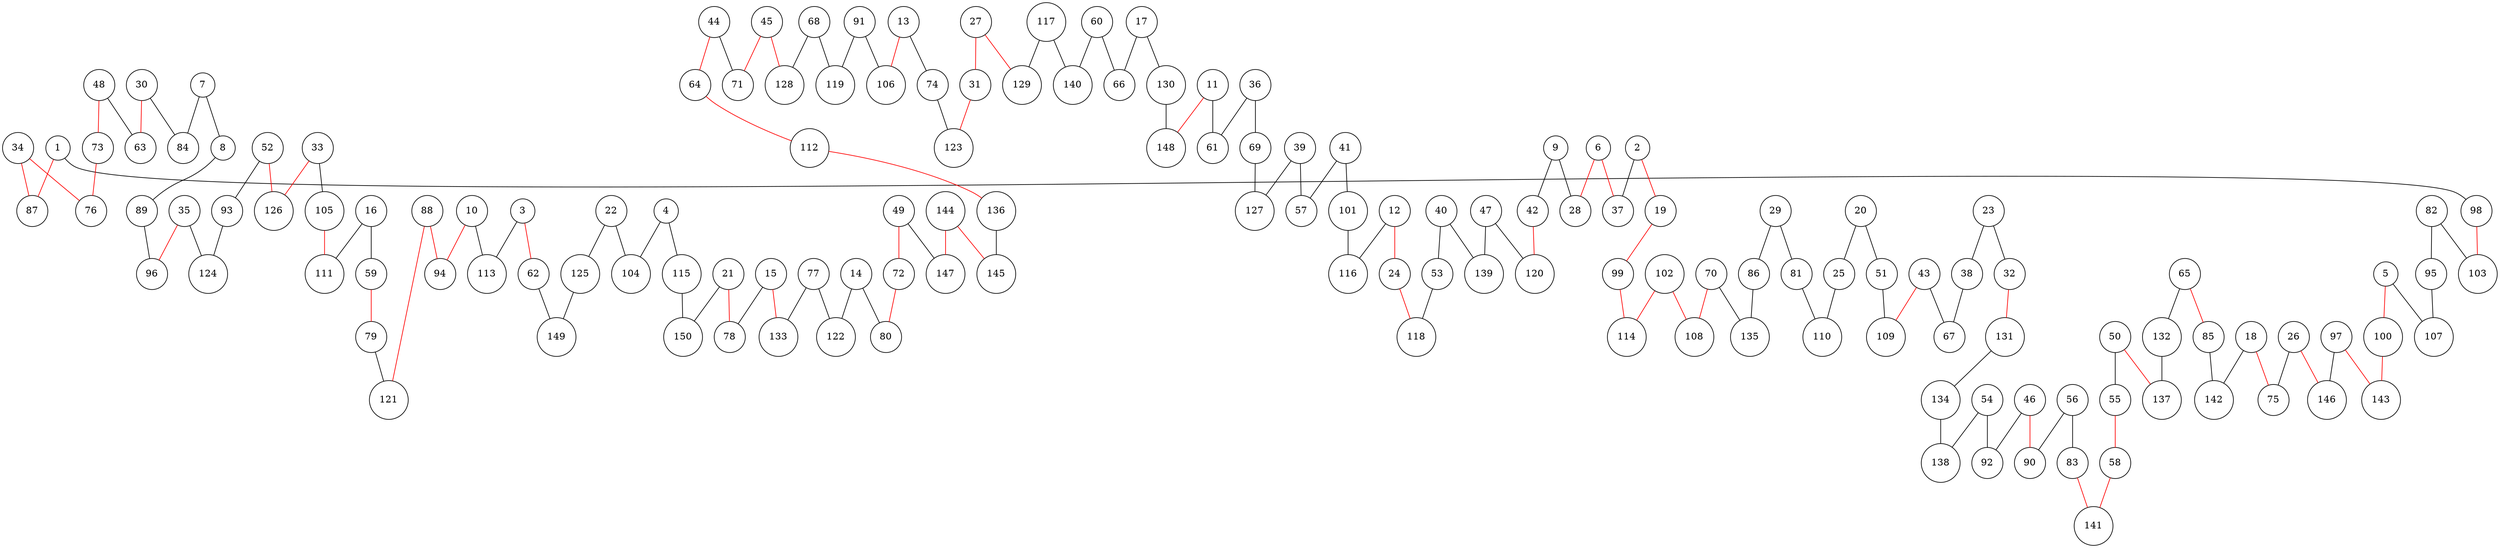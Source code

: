 graph ch150 {
	node [shape=circle fillcolor=white]
	1 [ pos = "1.070403,15.473337!"]
	2 [ pos = "17.502303,14.132669!"]
	3 [ pos = "1.090184,10.096625!"]
	4 [ pos = "1.527918,3.759195!"]
	5 [ pos = "4.090149,18.061076!"]
	6 [ pos = "19.725748,13.395577!"]
	7 [ pos = "3.223497,15.136220!"]
	8 [ pos = "4.045175,14.432919!"]
	9 [ pos = "18.899667,12.749494!"]
	10 [ pos = "2.824434,10.995623!"]
	11 [ pos = "19.938547,5.157585!"]
	12 [ pos = "15.338401,8.211936!"]
	13 [ pos = "5.500969,0.584369!"]
	14 [ pos = "8.084956,6.570059!"]
	15 [ pos = "6.885267,8.048578!"]
	16 [ pos = "7.059753,9.219271!"]
	17 [ pos = "18.576023,1.782125!"]
	18 [ pos = "10.091405,19.063659!"]
	19 [ pos = "18.108887,15.294098!"]
	20 [ pos = "13.960988,12.507889!"]
	21 [ pos = "4.042783,6.530959!"]
	22 [ pos = "0.496421,6.868557!"]
	23 [ pos = "11.366327,6.614630!"]
	24 [ pos = "16.175982,8.073501!"]
	25 [ pos = "13.606060,13.395685!"]
	26 [ pos = "9.218159,15.733723!"]
	27 [ pos = "11.366327,2.137379!"]
	28 [ pos = "19.237331,12.376251!"]
	29 [ pos = "16.331330,15.160349!"]
	30 [ pos = "2.992065,13.804046!"]
	31 [ pos = "10.198446,1.934069!"]
	32 [ pos = "11.447763,7.252775!"]
	33 [ pos = "8.071149,12.203434!"]
	34 [ pos = "1.680444,14.500185!"]
	35 [ pos = "5.425030,13.162452!"]
	36 [ pos = "18.867103,6.479378!"]
	37 [ pos = "18.270090,13.358259!"]
	38 [ pos = "11.865719,6.670250!"]
	39 [ pos = "15.646513,4.621880!"]
	40 [ pos = "17.630354,9.701864!"]
	41 [ pos = "14.148181,4.234848!"]
	42 [ pos = "18.011843,12.392609!"]
	43 [ pos = "13.468938,8.983704!"]
	44 [ pos = "3.952441,3.921676!"]
	45 [ pos = "2.618437,3.145515!"]
	46 [ pos = "11.170158,12.121648!"]
	47 [ pos = "16.158153,12.269814!"]
	48 [ pos = "1.558884,12.538326!"]
	49 [ pos = "9.559195,4.397102!"]
	50 [ pos = "15.182289,17.508351!"]
	51 [ pos = "13.601401,11.029699!"]
	52 [ pos = "6.542394,11.734786!"]
	53 [ pos = "16.536081,9.186936!"]
	54 [ pos = "10.261551,11.563840!"]
	55 [ pos = "13.908183,16.955286!"]
	56 [ pos = "9.811320,14.561400!"]
	57 [ pos = "15.163236,3.936547!"]
	58 [ pos = "14.261036,16.474033!"]
	59 [ pos = "6.413330,8.933551!"]
	60 [ pos = "17.035141,2.339060!"]
	61 [ pos = "18.914176,6.205405!"]
	62 [ pos = "1.249088,8.733548!"]
	63 [ pos = "2.271939,12.750256!"]
	64 [ pos = "6.015869,3.737186!"]
	65 [ pos = "12.358570,17.995009!"]
	66 [ pos = "17.818877,1.978143!"]
	67 [ pos = "12.480229,8.089219!"]
	68 [ pos = "1.698731,1.147273!"]
	69 [ pos = "18.038287,6.585578!"]
	70 [ pos = "16.563128,17.183806!"]
	71 [ pos = "3.369725,3.230125!"]
	72 [ pos = "8.513946,4.754946!"]
	73 [ pos = "0.650838,13.023861!"]
	74 [ pos = "7.425179,0.303629!"]
	75 [ pos = "9.788122,17.136692!"]
	76 [ pos = "0.286649,13.978693!"]
	77 [ pos = "9.014315,7.811661!"]
	78 [ pos = "6.310011,7.721729!"]
	79 [ pos = "5.492731,8.982619!"]
	80 [ pos = "7.762392,6.441175!"]
	81 [ pos = "15.173795,14.411434!"]
	82 [ pos = "1.216036,18.765668!"]
	83 [ pos = "11.325409,15.423468!"]
	84 [ pos = "3.392617,14.544262!"]
	85 [ pos = "11.312941,20.000000!"]
	86 [ pos = "15.982435,16.035927!"]
	87 [ pos = "0.647488,15.045568!"]
	88 [ pos = "3.877925,9.315896!"]
	89 [ pos = "4.044120,13.873387!"]
	90 [ pos = "11.343897,13.173151!"]
	91 [ pos = "2.508785,0.560857!"]
	92 [ pos = "10.018748,12.026605!"]
	93 [ pos = "6.195552,13.336857!"]
	94 [ pos = "3.743152,10.039465!"]
	95 [ pos = "2.076600,18.463202!"]
	96 [ pos = "4.134168,13.077851!"]
	97 [ pos = "6.071797,17.008998!"]
	98 [ pos = "1.427191,15.479799!"]
	99 [ pos = "18.775098,15.956568!"]
	100 [ pos = "5.048883,18.541505!"]
	101 [ pos = "14.306094,5.682120!"]
	102 [ pos = "18.135347,17.520978!"]
	103 [ pos = "1.708378,15.771338!"]
	104 [ pos = "0.434990,4.089678!"]
	105 [ pos = "8.091214,10.762651!"]
	106 [ pos = "4.189593,1.127121!"]
	107 [ pos = "2.912454,18.157671!"]
	108 [ pos = "16.816733,16.599385!"]
	109 [ pos = "13.073289,10.007079!"]
	110 [ pos = "15.366332,13.511332!"]
	111 [ pos = "7.701285,10.506265!"]
	112 [ pos = "6.858946,2.934217!"]
	113 [ pos = "2.529321,10.980131!"]
	114 [ pos = "18.838540,16.695529!"]
	115 [ pos = "2.794301,4.501713!"]
	116 [ pos = "14.484400,6.661607!"]
	117 [ pos = "14.302496,1.855901!"]
	118 [ pos = "16.994222,7.887330!"]
	119 [ pos = "1.893560,0.689934!"]
	120 [ pos = "17.108910,11.852279!"]
	121 [ pos = "4.926364,9.846400!"]
	122 [ pos = "8.562264,7.199885!"]
	123 [ pos = "8.686824,0.601901!"]
	124 [ pos = "5.657935,14.649360!"]
	125 [ pos = "1.601628,6.949344!"]
	126 [ pos = "7.306444,12.833197!"]
	127 [ pos = "17.395079,6.362549!"]
	128 [ pos = "2.009106,2.227835!"]
	129 [ pos = "11.385518,3.418191!"]
	130 [ pos = "18.169060,3.811735!"]
	131 [ pos = "10.817101,7.784879!"]
	132 [ pos = "13.860669,19.357731!"]
	133 [ pos = "7.973012,8.575118!"]
	134 [ pos = "10.911600,10.302055!"]
	135 [ pos = "15.942161,17.020343!"]
	136 [ pos = "7.120674,2.191720!"]
	137 [ pos = "16.093627,19.156603!"]
	138 [ pos = "11.394682,11.225968!"]
	139 [ pos = "16.893844,10.599616!"]
	140 [ pos = "15.959136,0.012005!"]
	141 [ pos = "13.191899,15.167891!"]
	142 [ pos = "10.141679,19.595931!"]
	143 [ pos = "5.536833,19.148170!"]
	144 [ pos = "10.072770,4.012003!"]
	145 [ pos = "8.818241,3.293759!"]
	146 [ pos = "8.565319,15.169705!"]
	147 [ pos = "9.557024,4.350001!"]
	148 [ pos = "19.754931,3.847665!"]
	149 [ pos = "1.374617,7.747062!"]
	150 [ pos = "2.620210,4.756116!"]

	1 -- 87 [color = red]
	1 -- 98 [color = black]
	2 -- 19 [color = red]
	2 -- 37 [color = black]
	3 -- 62 [color = red]
	3 -- 113 [color = black]
	4 -- 104 [color = black]
	4 -- 115 [color = black]
	5 -- 100 [color = red]
	5 -- 107 [color = black]
	6 -- 28 [color = red]
	6 -- 37 [color = red]
	7 -- 8 [color = black]
	7 -- 84 [color = black]
	8 -- 89 [color = black]
	9 -- 28 [color = black]
	9 -- 42 [color = black]
	10 -- 94 [color = red]
	10 -- 113 [color = black]
	11 -- 61 [color = black]
	11 -- 148 [color = red]
	12 -- 24 [color = red]
	12 -- 116 [color = black]
	13 -- 74 [color = black]
	13 -- 106 [color = red]
	14 -- 80 [color = black]
	14 -- 122 [color = black]
	15 -- 78 [color = black]
	15 -- 133 [color = red]
	16 -- 59 [color = black]
	16 -- 111 [color = black]
	17 -- 66 [color = black]
	17 -- 130 [color = black]
	18 -- 75 [color = red]
	18 -- 142 [color = black]
	19 -- 99 [color = red]
	20 -- 25 [color = black]
	20 -- 51 [color = black]
	21 -- 78 [color = red]
	21 -- 150 [color = black]
	22 -- 104 [color = black]
	22 -- 125 [color = black]
	23 -- 32 [color = black]
	23 -- 38 [color = black]
	24 -- 118 [color = red]
	25 -- 110 [color = black]
	26 -- 75 [color = black]
	26 -- 146 [color = red]
	27 -- 31 [color = red]
	27 -- 129 [color = red]
	29 -- 81 [color = black]
	29 -- 86 [color = black]
	30 -- 63 [color = red]
	30 -- 84 [color = black]
	31 -- 123 [color = red]
	32 -- 131 [color = red]
	33 -- 105 [color = black]
	33 -- 126 [color = red]
	34 -- 76 [color = red]
	34 -- 87 [color = red]
	35 -- 96 [color = red]
	35 -- 124 [color = black]
	36 -- 61 [color = black]
	36 -- 69 [color = black]
	38 -- 67 [color = black]
	39 -- 57 [color = black]
	39 -- 127 [color = black]
	40 -- 53 [color = black]
	40 -- 139 [color = black]
	41 -- 57 [color = black]
	41 -- 101 [color = black]
	42 -- 120 [color = red]
	43 -- 67 [color = black]
	43 -- 109 [color = red]
	44 -- 64 [color = red]
	44 -- 71 [color = black]
	45 -- 71 [color = red]
	45 -- 128 [color = red]
	46 -- 90 [color = red]
	46 -- 92 [color = black]
	47 -- 120 [color = black]
	47 -- 139 [color = black]
	48 -- 63 [color = black]
	48 -- 73 [color = red]
	49 -- 72 [color = red]
	49 -- 147 [color = black]
	50 -- 55 [color = black]
	50 -- 137 [color = red]
	51 -- 109 [color = black]
	52 -- 93 [color = black]
	52 -- 126 [color = red]
	53 -- 118 [color = black]
	54 -- 92 [color = black]
	54 -- 138 [color = black]
	55 -- 58 [color = red]
	56 -- 83 [color = black]
	56 -- 90 [color = black]
	58 -- 141 [color = red]
	59 -- 79 [color = red]
	60 -- 66 [color = black]
	60 -- 140 [color = black]
	62 -- 149 [color = black]
	64 -- 112 [color = red]
	65 -- 85 [color = red]
	65 -- 132 [color = black]
	68 -- 119 [color = black]
	68 -- 128 [color = black]
	69 -- 127 [color = black]
	70 -- 108 [color = red]
	70 -- 135 [color = black]
	72 -- 80 [color = red]
	73 -- 76 [color = red]
	74 -- 123 [color = black]
	77 -- 122 [color = black]
	77 -- 133 [color = black]
	79 -- 121 [color = black]
	81 -- 110 [color = black]
	82 -- 95 [color = black]
	82 -- 103 [color = black]
	83 -- 141 [color = red]
	85 -- 142 [color = black]
	86 -- 135 [color = black]
	88 -- 94 [color = red]
	88 -- 121 [color = red]
	89 -- 96 [color = black]
	91 -- 106 [color = black]
	91 -- 119 [color = black]
	93 -- 124 [color = black]
	95 -- 107 [color = black]
	97 -- 143 [color = red]
	97 -- 146 [color = black]
	98 -- 103 [color = red]
	99 -- 114 [color = red]
	100 -- 143 [color = red]
	101 -- 116 [color = black]
	102 -- 108 [color = red]
	102 -- 114 [color = red]
	105 -- 111 [color = red]
	112 -- 136 [color = red]
	115 -- 150 [color = black]
	117 -- 129 [color = black]
	117 -- 140 [color = black]
	125 -- 149 [color = black]
	130 -- 148 [color = black]
	131 -- 134 [color = black]
	132 -- 137 [color = black]
	134 -- 138 [color = black]
	136 -- 145 [color = black]
	144 -- 145 [color = red]
	144 -- 147 [color = red]
}